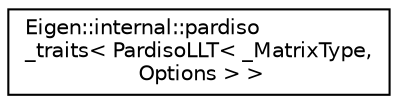 digraph "Graphical Class Hierarchy"
{
  edge [fontname="Helvetica",fontsize="10",labelfontname="Helvetica",labelfontsize="10"];
  node [fontname="Helvetica",fontsize="10",shape=record];
  rankdir="LR";
  Node1 [label="Eigen::internal::pardiso\l_traits\< PardisoLLT\< _MatrixType,\l Options \> \>",height=0.2,width=0.4,color="black", fillcolor="white", style="filled",URL="$struct_eigen_1_1internal_1_1pardiso__traits_3_01_pardiso_l_l_t_3_01___matrix_type_00_01_options_01_4_01_4.html"];
}
